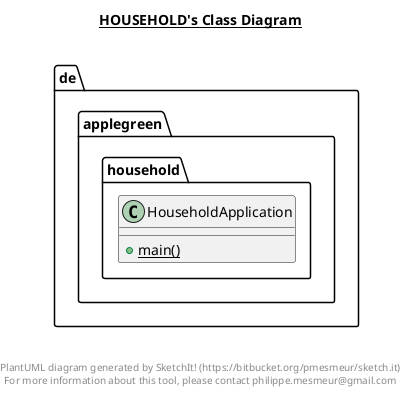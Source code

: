 @startuml

title __HOUSEHOLD's Class Diagram__\n

  namespace de.applegreen.household {
    class de.applegreen.household.HouseholdApplication {
        {static} + main()
    }
  }
  



right footer


PlantUML diagram generated by SketchIt! (https://bitbucket.org/pmesmeur/sketch.it)
For more information about this tool, please contact philippe.mesmeur@gmail.com
endfooter

@enduml
